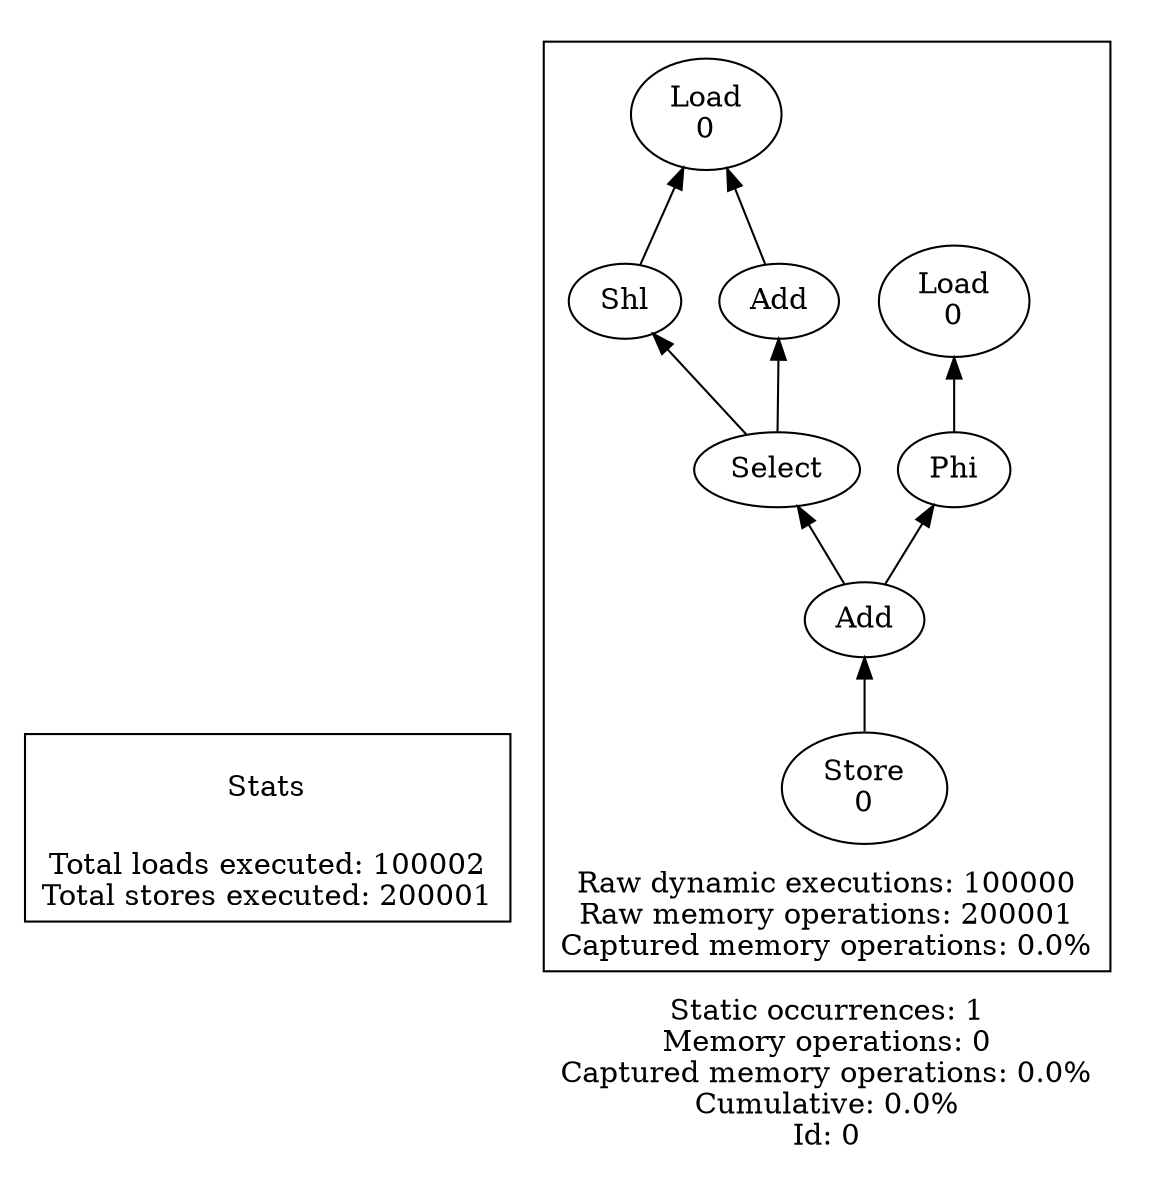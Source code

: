 strict digraph {
rankdir=BT
subgraph {
Stats [shape=plaintext]
cluster=true
label="Total loads executed: 100002\nTotal stores executed: 200001"
}
subgraph {
subgraph {
{
rank=max
"0_0" [shape=point style=invis]
}
"0_0_27" [label="Shl"]
"0_0_25" [label="Load\n0"]
"0_0_27" -> "0_0_25"
"0_0_28" [label="Select"]
"0_0_26" [label="Add"]
"0_0_28" -> "0_0_26"
"0_0_21" [label="Phi"]
"0_0_17" [label="Load\n0"]
"0_0_21" -> "0_0_17"
"0_0_26" -> "0_0_25"
"0_0_29" [label="Add"]
"0_0_29" -> "0_0_28"
"0_0_29" -> "0_0_21"
{
rank=min
"0_0_30" [label="Store\n0"]
}
"0_0_30" -> "0_0_29"
"0_0_28" -> "0_0_27"
cluster=true
label="Raw dynamic executions: 100000\nRaw memory operations: 200001\nCaptured memory operations: 0.0%"
}
cluster=true
penwidth=0
label="Static occurrences: 1\nMemory operations: 0\nCaptured memory operations: 0.0%\nCumulative: 0.0%\nId: 0"
}
}
